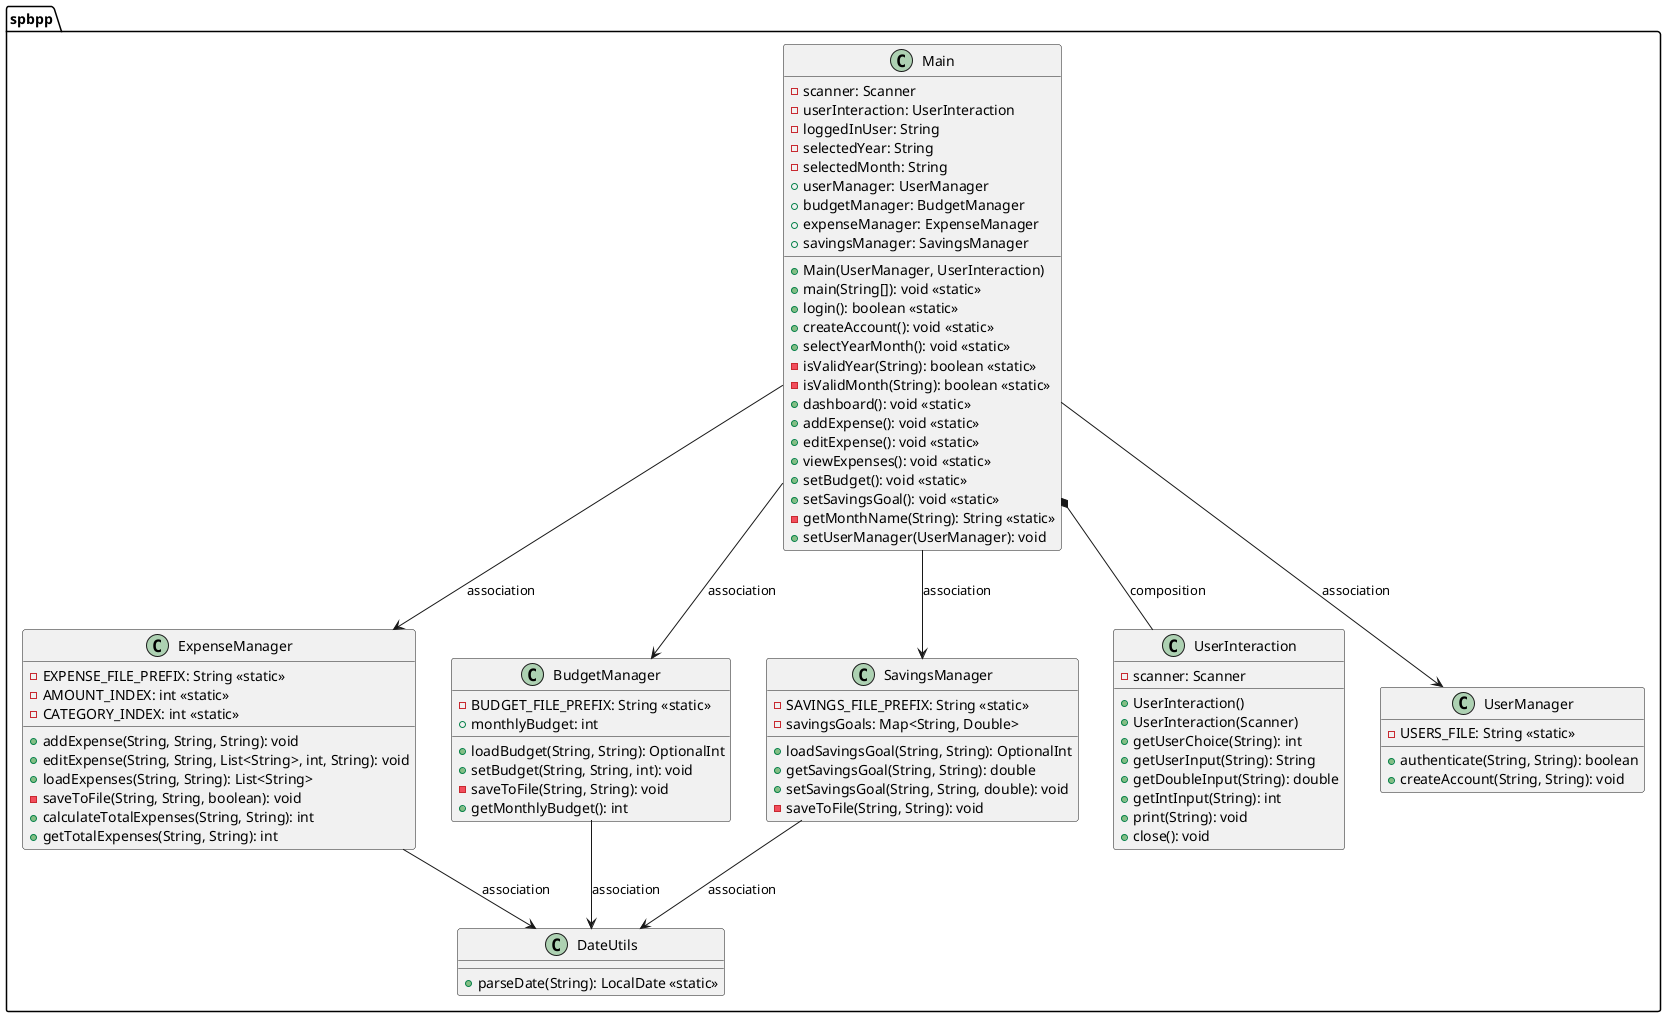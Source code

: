 @startuml
package spbpp {
    class Main {
        - scanner: Scanner
        - userInteraction: UserInteraction
        - loggedInUser: String
        - selectedYear: String
        - selectedMonth: String
        + userManager: UserManager
        + budgetManager: BudgetManager
        + expenseManager: ExpenseManager
        + savingsManager: SavingsManager
        + Main(UserManager, UserInteraction)
        + main(String[]): void <<static>>
        + login(): boolean <<static>>
        + createAccount(): void <<static>>
        + selectYearMonth(): void <<static>>
        - isValidYear(String): boolean <<static>>
        - isValidMonth(String): boolean <<static>>
        + dashboard(): void <<static>>
        + addExpense(): void <<static>>
        + editExpense(): void <<static>>
        + viewExpenses(): void <<static>>
        + setBudget(): void <<static>>
        + setSavingsGoal(): void <<static>>
        - getMonthName(String): String <<static>>
        + setUserManager(UserManager): void
    }

    class ExpenseManager {
        - EXPENSE_FILE_PREFIX: String <<static>>
        - AMOUNT_INDEX: int <<static>>
        - CATEGORY_INDEX: int <<static>>
        + addExpense(String, String, String): void
        + editExpense(String, String, List<String>, int, String): void
        + loadExpenses(String, String): List<String>
        - saveToFile(String, String, boolean): void
        + calculateTotalExpenses(String, String): int
        + getTotalExpenses(String, String): int
    }

    class DateUtils {
        + parseDate(String): LocalDate <<static>>
    }

    class BudgetManager {
        - BUDGET_FILE_PREFIX: String <<static>>
        + monthlyBudget: int
        + loadBudget(String, String): OptionalInt
        + setBudget(String, String, int): void
        - saveToFile(String, String): void
        + getMonthlyBudget(): int
    }

    class SavingsManager {
        - SAVINGS_FILE_PREFIX: String <<static>>
        - savingsGoals: Map<String, Double>
        + loadSavingsGoal(String, String): OptionalInt
        + getSavingsGoal(String, String): double
        + setSavingsGoal(String, String, double): void
        - saveToFile(String, String): void
    }

    class UserInteraction {
        - scanner: Scanner
        + UserInteraction()
        + UserInteraction(Scanner)
        + getUserChoice(String): int
        + getUserInput(String): String
        + getDoubleInput(String): double
        + getIntInput(String): int
        + print(String): void
        + close(): void
    }

    class UserManager {
        - USERS_FILE: String <<static>>
        + authenticate(String, String): boolean
        + createAccount(String, String): void
    }

    Main *-- UserInteraction : composition
    Main --> UserManager : association
    Main --> BudgetManager : association
    Main --> ExpenseManager : association
    Main --> SavingsManager : association
    ExpenseManager --> DateUtils : association
    BudgetManager --> DateUtils : association
    SavingsManager --> DateUtils : association
}
@enduml